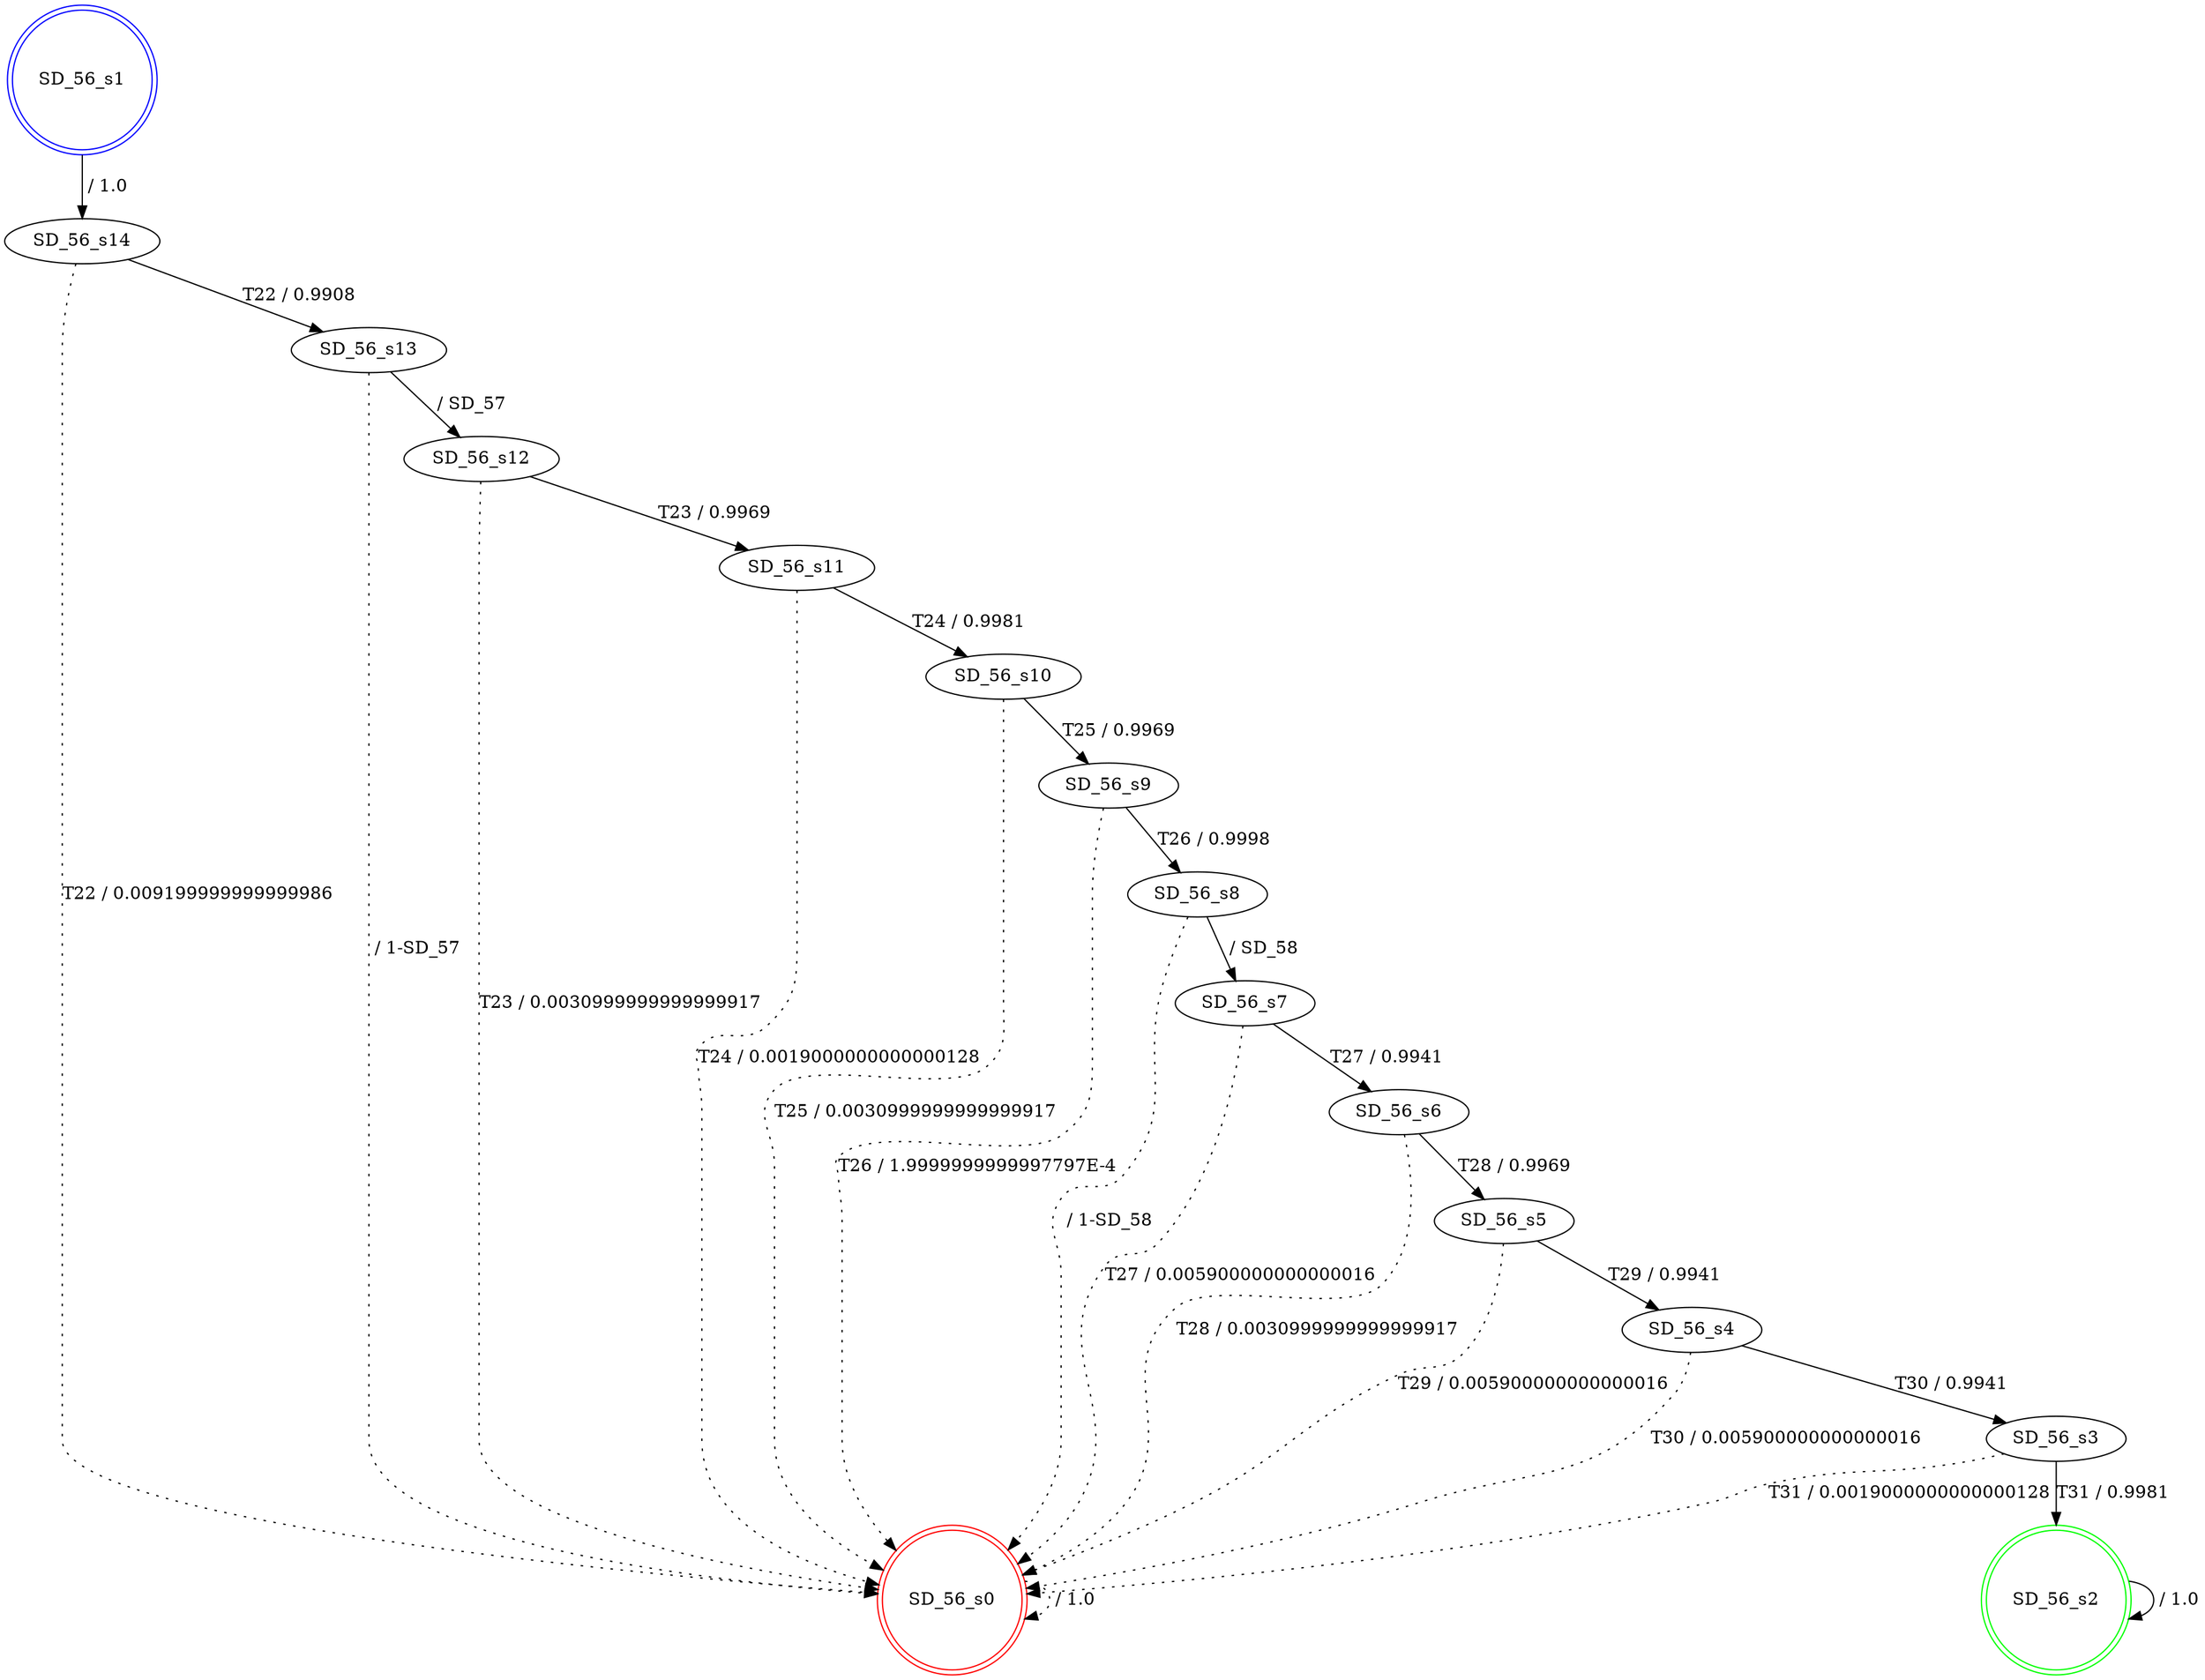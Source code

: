 digraph graphname {
SD_56_s0 [label="SD_56_s0",color=red,shape=doublecircle ];
SD_56_s1 [label="SD_56_s1",color=blue,shape=doublecircle ];
SD_56_s2 [label="SD_56_s2",color=green,shape=doublecircle ];
SD_56_s3 [label="SD_56_s3" ];
SD_56_s4 [label="SD_56_s4" ];
SD_56_s5 [label="SD_56_s5" ];
SD_56_s6 [label="SD_56_s6" ];
SD_56_s7 [label="SD_56_s7" ];
SD_56_s8 [label="SD_56_s8" ];
SD_56_s9 [label="SD_56_s9" ];
SD_56_s10 [label="SD_56_s10" ];
SD_56_s11 [label="SD_56_s11" ];
SD_56_s12 [label="SD_56_s12" ];
SD_56_s13 [label="SD_56_s13" ];
SD_56_s14 [label="SD_56_s14" ];
SD_56_s0 -> SD_56_s0 [label=" / 1.0", style=dotted];
SD_56_s1 -> SD_56_s14 [label=" / 1.0"];
SD_56_s2 -> SD_56_s2 [label=" / 1.0"];
SD_56_s3 -> SD_56_s2 [label="T31 / 0.9981"];
SD_56_s3 -> SD_56_s0 [label="T31 / 0.0019000000000000128", style=dotted];
SD_56_s4 -> SD_56_s3 [label="T30 / 0.9941"];
SD_56_s4 -> SD_56_s0 [label="T30 / 0.005900000000000016", style=dotted];
SD_56_s5 -> SD_56_s4 [label="T29 / 0.9941"];
SD_56_s5 -> SD_56_s0 [label="T29 / 0.005900000000000016", style=dotted];
SD_56_s6 -> SD_56_s5 [label="T28 / 0.9969"];
SD_56_s6 -> SD_56_s0 [label="T28 / 0.0030999999999999917", style=dotted];
SD_56_s7 -> SD_56_s6 [label="T27 / 0.9941"];
SD_56_s7 -> SD_56_s0 [label="T27 / 0.005900000000000016", style=dotted];
SD_56_s8 -> SD_56_s7 [label=" / SD_58"];
SD_56_s8 -> SD_56_s0 [label=" / 1-SD_58", style=dotted];
SD_56_s9 -> SD_56_s8 [label="T26 / 0.9998"];
SD_56_s9 -> SD_56_s0 [label="T26 / 1.9999999999997797E-4", style=dotted];
SD_56_s10 -> SD_56_s9 [label="T25 / 0.9969"];
SD_56_s10 -> SD_56_s0 [label="T25 / 0.0030999999999999917", style=dotted];
SD_56_s11 -> SD_56_s10 [label="T24 / 0.9981"];
SD_56_s11 -> SD_56_s0 [label="T24 / 0.0019000000000000128", style=dotted];
SD_56_s12 -> SD_56_s11 [label="T23 / 0.9969"];
SD_56_s12 -> SD_56_s0 [label="T23 / 0.0030999999999999917", style=dotted];
SD_56_s13 -> SD_56_s12 [label=" / SD_57"];
SD_56_s13 -> SD_56_s0 [label=" / 1-SD_57", style=dotted];
SD_56_s14 -> SD_56_s13 [label="T22 / 0.9908"];
SD_56_s14 -> SD_56_s0 [label="T22 / 0.009199999999999986", style=dotted];
}